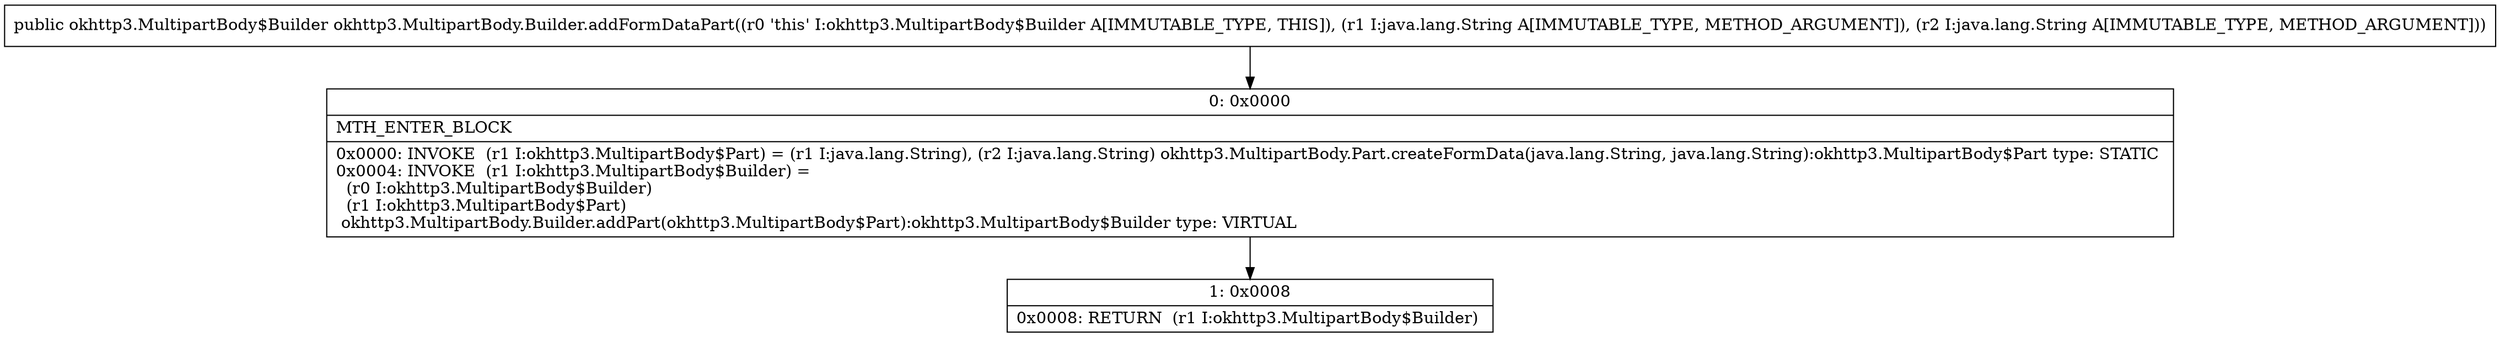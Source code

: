 digraph "CFG forokhttp3.MultipartBody.Builder.addFormDataPart(Ljava\/lang\/String;Ljava\/lang\/String;)Lokhttp3\/MultipartBody$Builder;" {
Node_0 [shape=record,label="{0\:\ 0x0000|MTH_ENTER_BLOCK\l|0x0000: INVOKE  (r1 I:okhttp3.MultipartBody$Part) = (r1 I:java.lang.String), (r2 I:java.lang.String) okhttp3.MultipartBody.Part.createFormData(java.lang.String, java.lang.String):okhttp3.MultipartBody$Part type: STATIC \l0x0004: INVOKE  (r1 I:okhttp3.MultipartBody$Builder) = \l  (r0 I:okhttp3.MultipartBody$Builder)\l  (r1 I:okhttp3.MultipartBody$Part)\l okhttp3.MultipartBody.Builder.addPart(okhttp3.MultipartBody$Part):okhttp3.MultipartBody$Builder type: VIRTUAL \l}"];
Node_1 [shape=record,label="{1\:\ 0x0008|0x0008: RETURN  (r1 I:okhttp3.MultipartBody$Builder) \l}"];
MethodNode[shape=record,label="{public okhttp3.MultipartBody$Builder okhttp3.MultipartBody.Builder.addFormDataPart((r0 'this' I:okhttp3.MultipartBody$Builder A[IMMUTABLE_TYPE, THIS]), (r1 I:java.lang.String A[IMMUTABLE_TYPE, METHOD_ARGUMENT]), (r2 I:java.lang.String A[IMMUTABLE_TYPE, METHOD_ARGUMENT])) }"];
MethodNode -> Node_0;
Node_0 -> Node_1;
}

